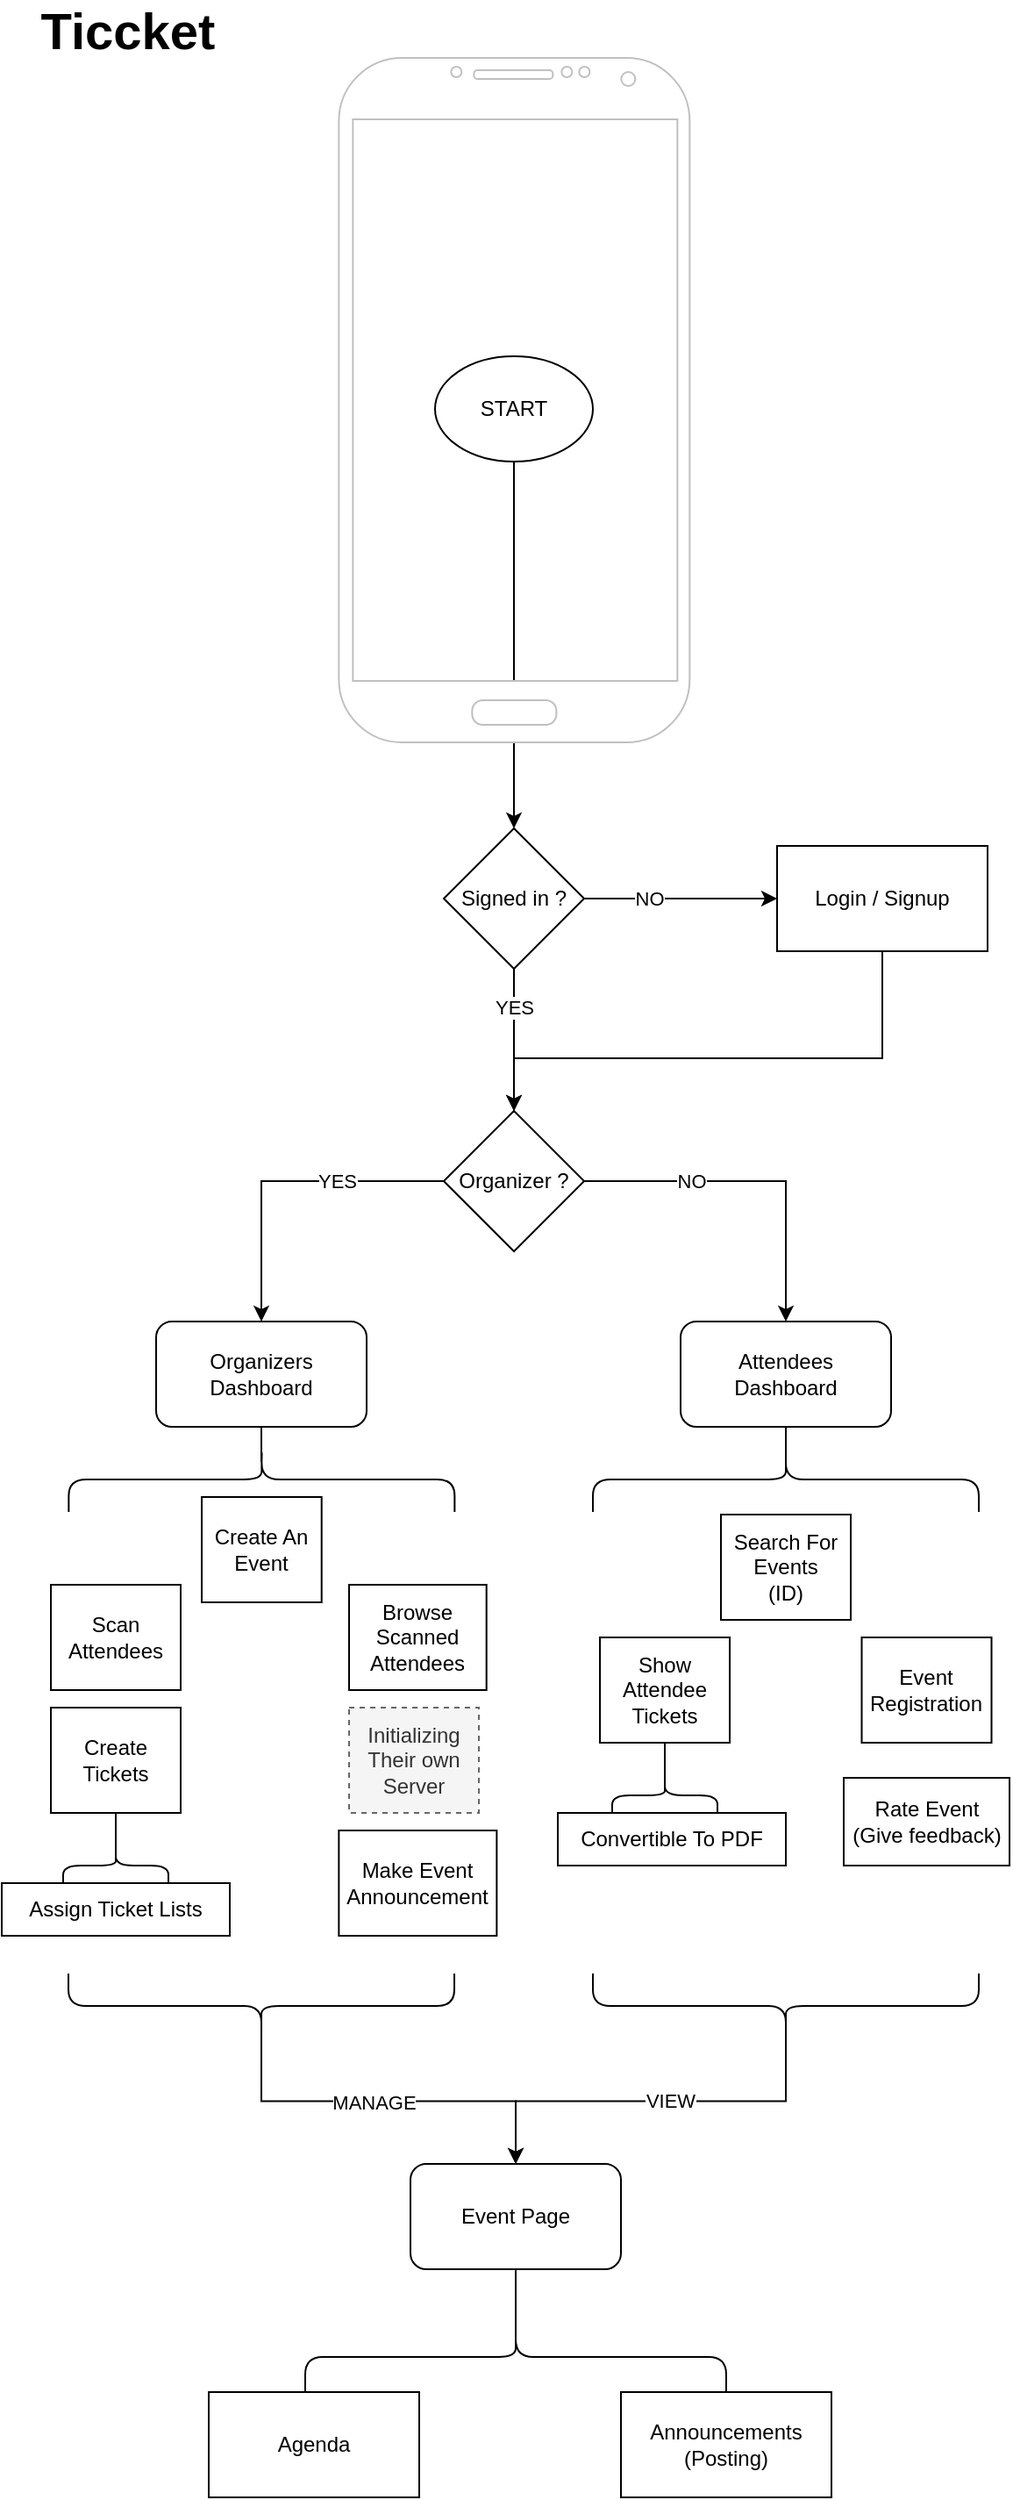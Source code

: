 <mxfile version="17.4.5" type="github">
  <diagram id="diMyKVSU2RBrQCB_hpbt" name="Page-1">
    <mxGraphModel dx="723" dy="875" grid="1" gridSize="10" guides="1" tooltips="1" connect="1" arrows="1" fold="1" page="1" pageScale="1" pageWidth="650" pageHeight="500" math="0" shadow="0">
      <root>
        <mxCell id="0" />
        <mxCell id="1" parent="0" />
        <mxCell id="6R7mxNqoogWBXMEydca9-6" style="edgeStyle=orthogonalEdgeStyle;rounded=0;orthogonalLoop=1;jettySize=auto;html=1;entryX=0;entryY=0.5;entryDx=0;entryDy=0;" parent="1" source="6R7mxNqoogWBXMEydca9-2" target="6R7mxNqoogWBXMEydca9-4" edge="1">
          <mxGeometry relative="1" as="geometry" />
        </mxCell>
        <mxCell id="zQpu_hPGTv22GfS5ea2a-18" value="NO" style="edgeLabel;html=1;align=center;verticalAlign=middle;resizable=0;points=[];" parent="6R7mxNqoogWBXMEydca9-6" vertex="1" connectable="0">
          <mxGeometry x="-0.327" relative="1" as="geometry">
            <mxPoint as="offset" />
          </mxGeometry>
        </mxCell>
        <mxCell id="6R7mxNqoogWBXMEydca9-7" style="edgeStyle=orthogonalEdgeStyle;rounded=0;orthogonalLoop=1;jettySize=auto;html=1;" parent="1" source="6R7mxNqoogWBXMEydca9-2" target="6R7mxNqoogWBXMEydca9-8" edge="1">
          <mxGeometry relative="1" as="geometry">
            <mxPoint x="322" y="100" as="targetPoint" />
          </mxGeometry>
        </mxCell>
        <mxCell id="zQpu_hPGTv22GfS5ea2a-19" value="YES" style="edgeLabel;html=1;align=center;verticalAlign=middle;resizable=0;points=[];" parent="6R7mxNqoogWBXMEydca9-7" vertex="1" connectable="0">
          <mxGeometry x="-0.694" y="1" relative="1" as="geometry">
            <mxPoint x="-1" y="9" as="offset" />
          </mxGeometry>
        </mxCell>
        <mxCell id="6R7mxNqoogWBXMEydca9-2" value="Signed in ?" style="rhombus;whiteSpace=wrap;html=1;" parent="1" vertex="1">
          <mxGeometry x="282" y="-11" width="80" height="80" as="geometry" />
        </mxCell>
        <mxCell id="6R7mxNqoogWBXMEydca9-9" style="edgeStyle=orthogonalEdgeStyle;rounded=0;orthogonalLoop=1;jettySize=auto;html=1;entryX=0.5;entryY=0;entryDx=0;entryDy=0;exitX=0.5;exitY=1;exitDx=0;exitDy=0;" parent="1" source="6R7mxNqoogWBXMEydca9-4" target="6R7mxNqoogWBXMEydca9-8" edge="1">
          <mxGeometry relative="1" as="geometry">
            <Array as="points">
              <mxPoint x="532" y="120" />
              <mxPoint x="322" y="120" />
            </Array>
          </mxGeometry>
        </mxCell>
        <mxCell id="6R7mxNqoogWBXMEydca9-4" value="Login / Signup" style="rounded=0;whiteSpace=wrap;html=1;" parent="1" vertex="1">
          <mxGeometry x="472" y="-1" width="120" height="60" as="geometry" />
        </mxCell>
        <mxCell id="6R7mxNqoogWBXMEydca9-18" style="edgeStyle=orthogonalEdgeStyle;rounded=0;orthogonalLoop=1;jettySize=auto;html=1;" parent="1" source="6R7mxNqoogWBXMEydca9-8" target="6R7mxNqoogWBXMEydca9-17" edge="1">
          <mxGeometry relative="1" as="geometry" />
        </mxCell>
        <mxCell id="Fpma8OSom5v4n_1F55DS-8" value="NO" style="edgeLabel;html=1;align=center;verticalAlign=middle;resizable=0;points=[];" vertex="1" connectable="0" parent="6R7mxNqoogWBXMEydca9-18">
          <mxGeometry x="-0.299" relative="1" as="geometry">
            <mxPoint x="-8" as="offset" />
          </mxGeometry>
        </mxCell>
        <mxCell id="6R7mxNqoogWBXMEydca9-19" style="edgeStyle=orthogonalEdgeStyle;rounded=0;orthogonalLoop=1;jettySize=auto;html=1;" parent="1" source="6R7mxNqoogWBXMEydca9-8" target="6R7mxNqoogWBXMEydca9-16" edge="1">
          <mxGeometry relative="1" as="geometry" />
        </mxCell>
        <mxCell id="Fpma8OSom5v4n_1F55DS-7" value="YES" style="edgeLabel;html=1;align=center;verticalAlign=middle;resizable=0;points=[];" vertex="1" connectable="0" parent="6R7mxNqoogWBXMEydca9-19">
          <mxGeometry x="-0.339" relative="1" as="geometry">
            <mxPoint as="offset" />
          </mxGeometry>
        </mxCell>
        <mxCell id="6R7mxNqoogWBXMEydca9-8" value="Organizer ?" style="rhombus;whiteSpace=wrap;html=1;" parent="1" vertex="1">
          <mxGeometry x="282" y="150" width="80" height="80" as="geometry" />
        </mxCell>
        <mxCell id="6R7mxNqoogWBXMEydca9-25" style="edgeStyle=orthogonalEdgeStyle;rounded=0;orthogonalLoop=1;jettySize=auto;html=1;entryX=0.5;entryY=0;entryDx=0;entryDy=0;endArrow=classic;endFill=1;" parent="1" source="6R7mxNqoogWBXMEydca9-15" target="6R7mxNqoogWBXMEydca9-2" edge="1">
          <mxGeometry relative="1" as="geometry" />
        </mxCell>
        <mxCell id="6R7mxNqoogWBXMEydca9-15" value="START" style="ellipse;whiteSpace=wrap;html=1;" parent="1" vertex="1">
          <mxGeometry x="277" y="-280" width="90" height="60" as="geometry" />
        </mxCell>
        <mxCell id="6R7mxNqoogWBXMEydca9-23" style="edgeStyle=orthogonalEdgeStyle;rounded=0;orthogonalLoop=1;jettySize=auto;html=1;entryX=0.1;entryY=0.5;entryDx=0;entryDy=0;entryPerimeter=0;endArrow=none;endFill=0;" parent="1" source="6R7mxNqoogWBXMEydca9-16" target="6R7mxNqoogWBXMEydca9-20" edge="1">
          <mxGeometry relative="1" as="geometry" />
        </mxCell>
        <mxCell id="6R7mxNqoogWBXMEydca9-16" value="Organizers Dashboard" style="rounded=1;whiteSpace=wrap;html=1;" parent="1" vertex="1">
          <mxGeometry x="118.01" y="270" width="120" height="60" as="geometry" />
        </mxCell>
        <mxCell id="6R7mxNqoogWBXMEydca9-22" style="edgeStyle=orthogonalEdgeStyle;rounded=0;orthogonalLoop=1;jettySize=auto;html=1;entryX=0.1;entryY=0.5;entryDx=0;entryDy=0;entryPerimeter=0;endArrow=none;endFill=0;" parent="1" source="6R7mxNqoogWBXMEydca9-17" target="6R7mxNqoogWBXMEydca9-21" edge="1">
          <mxGeometry relative="1" as="geometry" />
        </mxCell>
        <mxCell id="6R7mxNqoogWBXMEydca9-17" value="&lt;span&gt;Attendees&lt;br&gt;Dashboard&lt;/span&gt;" style="rounded=1;whiteSpace=wrap;html=1;" parent="1" vertex="1">
          <mxGeometry x="417" y="270" width="120" height="60" as="geometry" />
        </mxCell>
        <mxCell id="6R7mxNqoogWBXMEydca9-20" value="" style="shape=curlyBracket;whiteSpace=wrap;html=1;rounded=1;rotation=90;" parent="1" vertex="1">
          <mxGeometry x="159.68" y="250" width="37" height="220" as="geometry" />
        </mxCell>
        <mxCell id="6R7mxNqoogWBXMEydca9-21" value="" style="shape=curlyBracket;whiteSpace=wrap;html=1;rounded=1;rotation=90;" parent="1" vertex="1">
          <mxGeometry x="458.5" y="250" width="37" height="220" as="geometry" />
        </mxCell>
        <mxCell id="2bTusKyseljA1Z71fy_A-1" value="Scan Attendees" style="rounded=0;whiteSpace=wrap;html=1;" parent="1" vertex="1">
          <mxGeometry x="58.01" y="420" width="73.99" height="60" as="geometry" />
        </mxCell>
        <mxCell id="2bTusKyseljA1Z71fy_A-2" value="Create An Event" style="rounded=0;whiteSpace=wrap;html=1;" parent="1" vertex="1">
          <mxGeometry x="144.02" y="370" width="68.33" height="60" as="geometry" />
        </mxCell>
        <mxCell id="2bTusKyseljA1Z71fy_A-4" value="Browse Scanned Attendees" style="rounded=0;whiteSpace=wrap;html=1;" parent="1" vertex="1">
          <mxGeometry x="228.01" y="420" width="78.33" height="60" as="geometry" />
        </mxCell>
        <mxCell id="2bTusKyseljA1Z71fy_A-6" value="Initializing Their own Server" style="rounded=0;whiteSpace=wrap;html=1;dashed=1;fillColor=#f5f5f5;fontColor=#333333;strokeColor=#666666;" parent="1" vertex="1">
          <mxGeometry x="228.01" y="490" width="73.99" height="60" as="geometry" />
        </mxCell>
        <mxCell id="zQpu_hPGTv22GfS5ea2a-1" value="Make Event Announcement" style="rounded=0;whiteSpace=wrap;html=1;" parent="1" vertex="1">
          <mxGeometry x="222.18" y="560" width="90" height="60" as="geometry" />
        </mxCell>
        <mxCell id="zQpu_hPGTv22GfS5ea2a-3" value="Search For Events&lt;br&gt;(ID)" style="rounded=0;whiteSpace=wrap;html=1;" parent="1" vertex="1">
          <mxGeometry x="440.01" y="380" width="73.99" height="60" as="geometry" />
        </mxCell>
        <mxCell id="zQpu_hPGTv22GfS5ea2a-9" value="" style="group" parent="1" vertex="1" connectable="0">
          <mxGeometry x="347" y="450" width="130" height="130" as="geometry" />
        </mxCell>
        <mxCell id="zQpu_hPGTv22GfS5ea2a-4" value="Show Attendee Tickets" style="rounded=0;whiteSpace=wrap;html=1;" parent="zQpu_hPGTv22GfS5ea2a-9" vertex="1">
          <mxGeometry x="24.02" width="73.99" height="60" as="geometry" />
        </mxCell>
        <mxCell id="zQpu_hPGTv22GfS5ea2a-7" value="" style="edgeStyle=orthogonalEdgeStyle;rounded=0;orthogonalLoop=1;jettySize=auto;html=1;endArrow=none;endFill=0;exitX=0.1;exitY=0.5;exitDx=0;exitDy=0;exitPerimeter=0;" parent="zQpu_hPGTv22GfS5ea2a-9" source="zQpu_hPGTv22GfS5ea2a-5" target="zQpu_hPGTv22GfS5ea2a-4" edge="1">
          <mxGeometry relative="1" as="geometry">
            <Array as="points" />
          </mxGeometry>
        </mxCell>
        <mxCell id="zQpu_hPGTv22GfS5ea2a-5" value="" style="shape=curlyBracket;whiteSpace=wrap;html=1;rounded=1;rotation=90;" parent="zQpu_hPGTv22GfS5ea2a-9" vertex="1">
          <mxGeometry x="50.51" y="60" width="21" height="60" as="geometry" />
        </mxCell>
        <mxCell id="zQpu_hPGTv22GfS5ea2a-6" value="Convertible To PDF" style="rounded=0;whiteSpace=wrap;html=1;" parent="zQpu_hPGTv22GfS5ea2a-9" vertex="1">
          <mxGeometry y="100" width="130" height="30" as="geometry" />
        </mxCell>
        <mxCell id="zQpu_hPGTv22GfS5ea2a-20" value="Rate Event&lt;br&gt;(Give feedback)" style="rounded=0;whiteSpace=wrap;html=1;" parent="1" vertex="1">
          <mxGeometry x="510" y="530" width="94.51" height="50" as="geometry" />
        </mxCell>
        <mxCell id="zQpu_hPGTv22GfS5ea2a-30" value="" style="group" parent="1" vertex="1" connectable="0">
          <mxGeometry x="148" y="750" width="355" height="190" as="geometry" />
        </mxCell>
        <mxCell id="zQpu_hPGTv22GfS5ea2a-22" value="Event Page" style="rounded=1;whiteSpace=wrap;html=1;" parent="zQpu_hPGTv22GfS5ea2a-30" vertex="1">
          <mxGeometry x="115" width="120" height="60" as="geometry" />
        </mxCell>
        <mxCell id="zQpu_hPGTv22GfS5ea2a-24" value="Agenda" style="rounded=0;whiteSpace=wrap;html=1;" parent="zQpu_hPGTv22GfS5ea2a-30" vertex="1">
          <mxGeometry y="130" width="120" height="60" as="geometry" />
        </mxCell>
        <mxCell id="zQpu_hPGTv22GfS5ea2a-25" value="Announcements (Posting)" style="rounded=0;whiteSpace=wrap;html=1;" parent="zQpu_hPGTv22GfS5ea2a-30" vertex="1">
          <mxGeometry x="235" y="130" width="120" height="60" as="geometry" />
        </mxCell>
        <mxCell id="zQpu_hPGTv22GfS5ea2a-27" style="edgeStyle=orthogonalEdgeStyle;rounded=0;orthogonalLoop=1;jettySize=auto;html=1;entryX=0.5;entryY=1;entryDx=0;entryDy=0;endArrow=none;endFill=0;exitX=0.1;exitY=0.5;exitDx=0;exitDy=0;exitPerimeter=0;" parent="zQpu_hPGTv22GfS5ea2a-30" source="zQpu_hPGTv22GfS5ea2a-26" target="zQpu_hPGTv22GfS5ea2a-22" edge="1">
          <mxGeometry relative="1" as="geometry" />
        </mxCell>
        <mxCell id="zQpu_hPGTv22GfS5ea2a-26" value="" style="shape=curlyBracket;whiteSpace=wrap;html=1;rounded=1;rotation=90;" parent="zQpu_hPGTv22GfS5ea2a-30" vertex="1">
          <mxGeometry x="155" y="-10" width="40" height="240" as="geometry" />
        </mxCell>
        <mxCell id="zQpu_hPGTv22GfS5ea2a-31" value="" style="group" parent="1" vertex="1" connectable="0">
          <mxGeometry x="30" y="490" width="130" height="130" as="geometry" />
        </mxCell>
        <mxCell id="2bTusKyseljA1Z71fy_A-5" value="Create Tickets" style="rounded=0;whiteSpace=wrap;html=1;" parent="zQpu_hPGTv22GfS5ea2a-31" vertex="1">
          <mxGeometry x="28.01" width="73.99" height="60" as="geometry" />
        </mxCell>
        <mxCell id="zQpu_hPGTv22GfS5ea2a-17" style="edgeStyle=orthogonalEdgeStyle;rounded=0;orthogonalLoop=1;jettySize=auto;html=1;entryX=0.5;entryY=1;entryDx=0;entryDy=0;endArrow=none;endFill=0;exitX=0.1;exitY=0.5;exitDx=0;exitDy=0;exitPerimeter=0;" parent="zQpu_hPGTv22GfS5ea2a-31" source="zQpu_hPGTv22GfS5ea2a-12" target="2bTusKyseljA1Z71fy_A-5" edge="1">
          <mxGeometry relative="1" as="geometry" />
        </mxCell>
        <mxCell id="zQpu_hPGTv22GfS5ea2a-12" value="" style="shape=curlyBracket;whiteSpace=wrap;html=1;rounded=1;rotation=90;" parent="zQpu_hPGTv22GfS5ea2a-31" vertex="1">
          <mxGeometry x="54.5" y="60" width="21" height="60" as="geometry" />
        </mxCell>
        <mxCell id="zQpu_hPGTv22GfS5ea2a-13" value="Assign Ticket Lists" style="rounded=0;whiteSpace=wrap;html=1;" parent="zQpu_hPGTv22GfS5ea2a-31" vertex="1">
          <mxGeometry y="100" width="130" height="30" as="geometry" />
        </mxCell>
        <mxCell id="Fpma8OSom5v4n_1F55DS-4" style="edgeStyle=orthogonalEdgeStyle;rounded=0;orthogonalLoop=1;jettySize=auto;html=1;entryX=0.5;entryY=0;entryDx=0;entryDy=0;exitX=0.1;exitY=0.5;exitDx=0;exitDy=0;exitPerimeter=0;" edge="1" parent="1" source="SlbbigkLWg_XZV2Uwhar-2" target="zQpu_hPGTv22GfS5ea2a-22">
          <mxGeometry relative="1" as="geometry" />
        </mxCell>
        <mxCell id="Fpma8OSom5v4n_1F55DS-5" value="MANAGE" style="edgeLabel;html=1;align=center;verticalAlign=middle;resizable=0;points=[];" vertex="1" connectable="0" parent="Fpma8OSom5v4n_1F55DS-4">
          <mxGeometry x="-0.333" y="-1" relative="1" as="geometry">
            <mxPoint x="30" y="-1" as="offset" />
          </mxGeometry>
        </mxCell>
        <mxCell id="SlbbigkLWg_XZV2Uwhar-2" value="" style="shape=curlyBracket;whiteSpace=wrap;html=1;rounded=1;rotation=-90;" parent="1" vertex="1">
          <mxGeometry x="159.51" y="550" width="37" height="220" as="geometry" />
        </mxCell>
        <mxCell id="Fpma8OSom5v4n_1F55DS-3" style="edgeStyle=orthogonalEdgeStyle;rounded=0;orthogonalLoop=1;jettySize=auto;html=1;entryX=0.5;entryY=0;entryDx=0;entryDy=0;exitX=0.1;exitY=0.5;exitDx=0;exitDy=0;exitPerimeter=0;" edge="1" parent="1" source="SlbbigkLWg_XZV2Uwhar-3" target="zQpu_hPGTv22GfS5ea2a-22">
          <mxGeometry relative="1" as="geometry" />
        </mxCell>
        <mxCell id="Fpma8OSom5v4n_1F55DS-6" value="VIEW" style="edgeLabel;html=1;align=center;verticalAlign=middle;resizable=0;points=[];" vertex="1" connectable="0" parent="Fpma8OSom5v4n_1F55DS-3">
          <mxGeometry x="-0.077" y="-3" relative="1" as="geometry">
            <mxPoint y="2" as="offset" />
          </mxGeometry>
        </mxCell>
        <mxCell id="SlbbigkLWg_XZV2Uwhar-3" value="" style="shape=curlyBracket;whiteSpace=wrap;html=1;rounded=1;rotation=-90;" parent="1" vertex="1">
          <mxGeometry x="458.5" y="550" width="37" height="220" as="geometry" />
        </mxCell>
        <mxCell id="pCvJzz7RBdN34T5-DPIB-1" value="Ticcket" style="text;html=1;strokeColor=none;fillColor=none;align=center;verticalAlign=middle;whiteSpace=wrap;rounded=0;fontSize=29;fontStyle=1" parent="1" vertex="1">
          <mxGeometry x="72" y="-480" width="60" height="30" as="geometry" />
        </mxCell>
        <mxCell id="BzJ1cMUirBXMf2_X1EDT-1" value="Event Registration" style="rounded=0;whiteSpace=wrap;html=1;" parent="1" vertex="1">
          <mxGeometry x="520.26" y="450" width="73.99" height="60" as="geometry" />
        </mxCell>
        <mxCell id="Fpma8OSom5v4n_1F55DS-1" value="" style="verticalLabelPosition=bottom;verticalAlign=top;html=1;shadow=0;dashed=0;strokeWidth=1;shape=mxgraph.android.phone2;strokeColor=#c0c0c0;" vertex="1" parent="1">
          <mxGeometry x="222.18" y="-450" width="200" height="390" as="geometry" />
        </mxCell>
      </root>
    </mxGraphModel>
  </diagram>
</mxfile>

